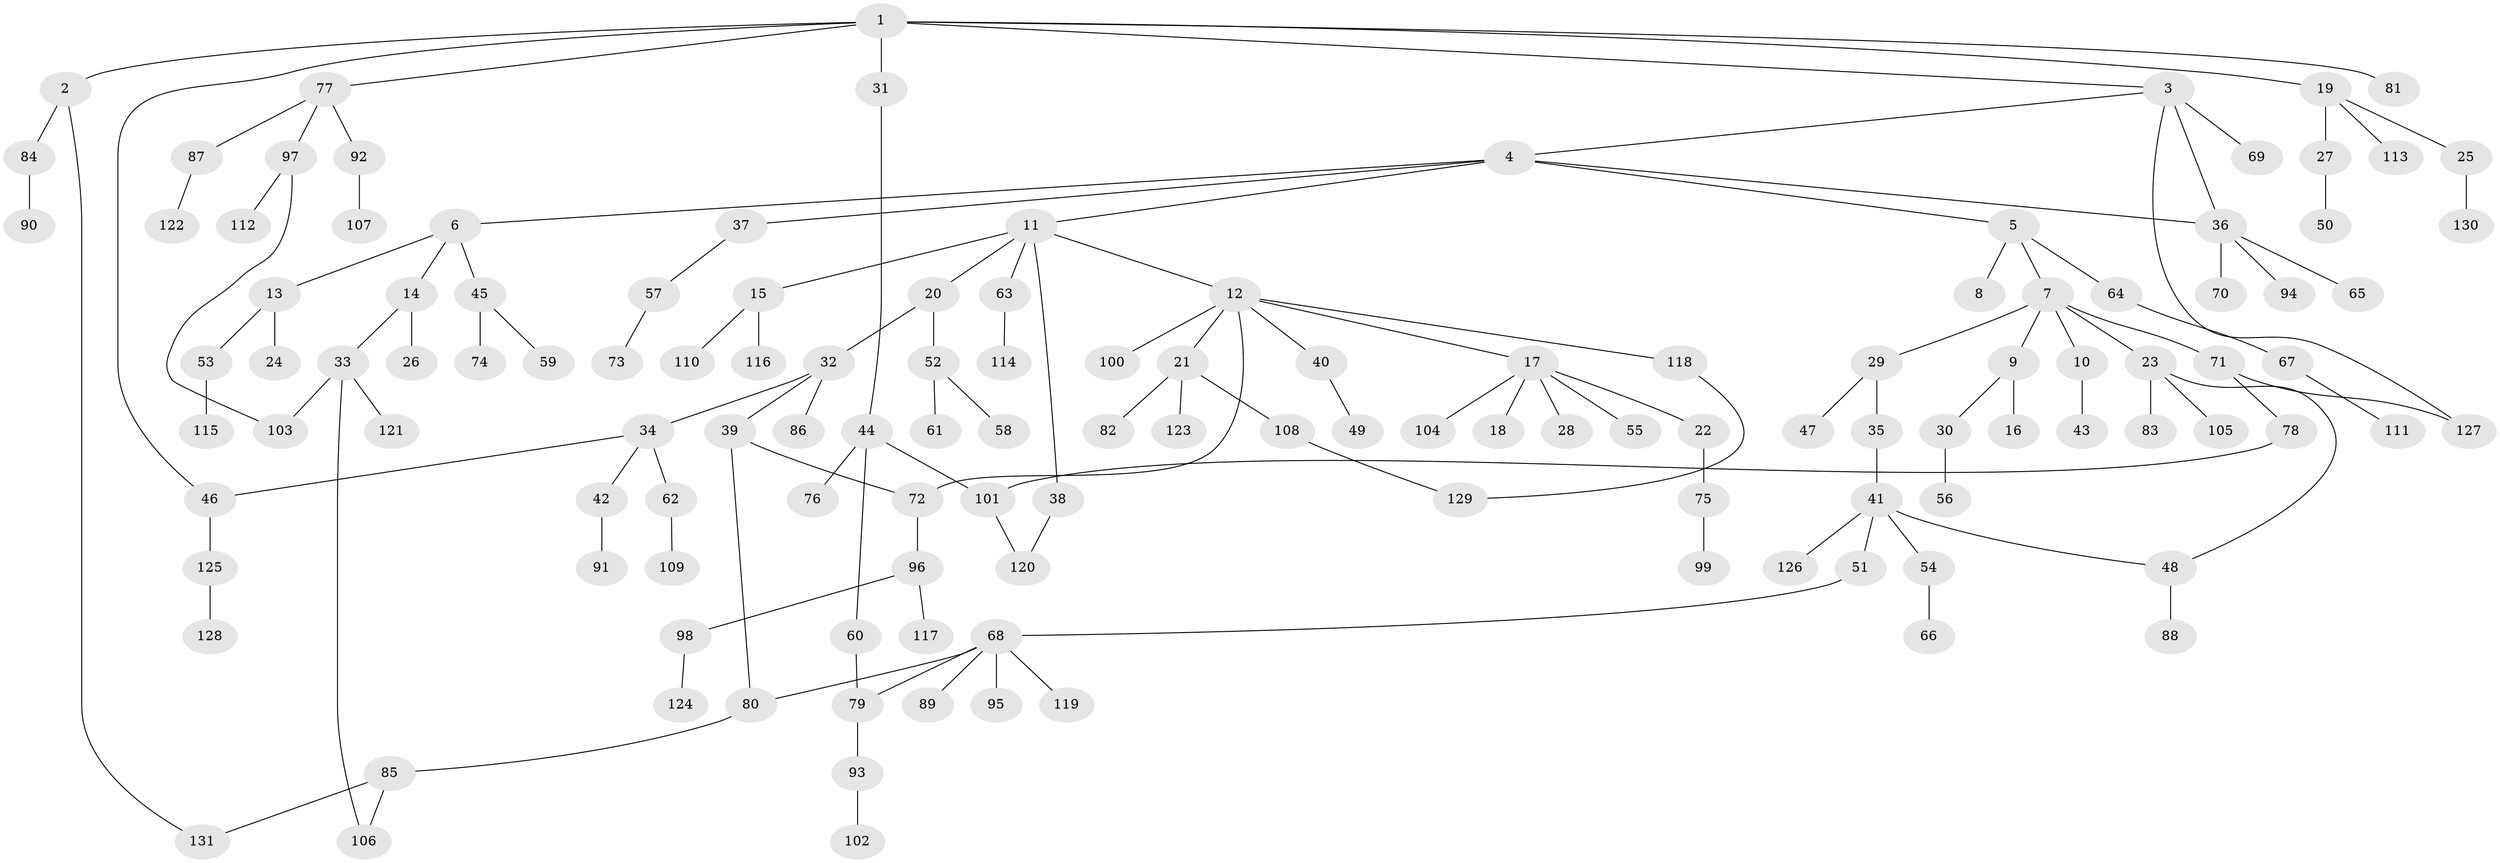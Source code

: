 // coarse degree distribution, {6: 0.07692307692307693, 3: 0.06153846153846154, 5: 0.06153846153846154, 4: 0.046153846153846156, 1: 0.47692307692307695, 2: 0.26153846153846155, 15: 0.015384615384615385}
// Generated by graph-tools (version 1.1) at 2025/16/03/04/25 18:16:59]
// undirected, 131 vertices, 143 edges
graph export_dot {
graph [start="1"]
  node [color=gray90,style=filled];
  1;
  2;
  3;
  4;
  5;
  6;
  7;
  8;
  9;
  10;
  11;
  12;
  13;
  14;
  15;
  16;
  17;
  18;
  19;
  20;
  21;
  22;
  23;
  24;
  25;
  26;
  27;
  28;
  29;
  30;
  31;
  32;
  33;
  34;
  35;
  36;
  37;
  38;
  39;
  40;
  41;
  42;
  43;
  44;
  45;
  46;
  47;
  48;
  49;
  50;
  51;
  52;
  53;
  54;
  55;
  56;
  57;
  58;
  59;
  60;
  61;
  62;
  63;
  64;
  65;
  66;
  67;
  68;
  69;
  70;
  71;
  72;
  73;
  74;
  75;
  76;
  77;
  78;
  79;
  80;
  81;
  82;
  83;
  84;
  85;
  86;
  87;
  88;
  89;
  90;
  91;
  92;
  93;
  94;
  95;
  96;
  97;
  98;
  99;
  100;
  101;
  102;
  103;
  104;
  105;
  106;
  107;
  108;
  109;
  110;
  111;
  112;
  113;
  114;
  115;
  116;
  117;
  118;
  119;
  120;
  121;
  122;
  123;
  124;
  125;
  126;
  127;
  128;
  129;
  130;
  131;
  1 -- 2;
  1 -- 3;
  1 -- 19;
  1 -- 31;
  1 -- 77;
  1 -- 81;
  1 -- 46;
  2 -- 84;
  2 -- 131;
  3 -- 4;
  3 -- 36;
  3 -- 69;
  3 -- 127;
  4 -- 5;
  4 -- 6;
  4 -- 11;
  4 -- 37;
  4 -- 36;
  5 -- 7;
  5 -- 8;
  5 -- 64;
  6 -- 13;
  6 -- 14;
  6 -- 45;
  7 -- 9;
  7 -- 10;
  7 -- 23;
  7 -- 29;
  7 -- 71;
  9 -- 16;
  9 -- 30;
  10 -- 43;
  11 -- 12;
  11 -- 15;
  11 -- 20;
  11 -- 38;
  11 -- 63;
  12 -- 17;
  12 -- 21;
  12 -- 40;
  12 -- 100;
  12 -- 118;
  12 -- 72;
  13 -- 24;
  13 -- 53;
  14 -- 26;
  14 -- 33;
  15 -- 110;
  15 -- 116;
  17 -- 18;
  17 -- 22;
  17 -- 28;
  17 -- 55;
  17 -- 104;
  19 -- 25;
  19 -- 27;
  19 -- 113;
  20 -- 32;
  20 -- 52;
  21 -- 82;
  21 -- 108;
  21 -- 123;
  22 -- 75;
  23 -- 83;
  23 -- 105;
  23 -- 48;
  25 -- 130;
  27 -- 50;
  29 -- 35;
  29 -- 47;
  30 -- 56;
  31 -- 44;
  32 -- 34;
  32 -- 39;
  32 -- 86;
  33 -- 121;
  33 -- 103;
  33 -- 106;
  34 -- 42;
  34 -- 46;
  34 -- 62;
  35 -- 41;
  36 -- 65;
  36 -- 70;
  36 -- 94;
  37 -- 57;
  38 -- 120;
  39 -- 72;
  39 -- 80;
  40 -- 49;
  41 -- 48;
  41 -- 51;
  41 -- 54;
  41 -- 126;
  42 -- 91;
  44 -- 60;
  44 -- 76;
  44 -- 101;
  45 -- 59;
  45 -- 74;
  46 -- 125;
  48 -- 88;
  51 -- 68;
  52 -- 58;
  52 -- 61;
  53 -- 115;
  54 -- 66;
  57 -- 73;
  60 -- 79;
  62 -- 109;
  63 -- 114;
  64 -- 67;
  67 -- 111;
  68 -- 79;
  68 -- 89;
  68 -- 95;
  68 -- 119;
  68 -- 80;
  71 -- 78;
  71 -- 127;
  72 -- 96;
  75 -- 99;
  77 -- 87;
  77 -- 92;
  77 -- 97;
  78 -- 101;
  79 -- 93;
  80 -- 85;
  84 -- 90;
  85 -- 106;
  85 -- 131;
  87 -- 122;
  92 -- 107;
  93 -- 102;
  96 -- 98;
  96 -- 117;
  97 -- 103;
  97 -- 112;
  98 -- 124;
  101 -- 120;
  108 -- 129;
  118 -- 129;
  125 -- 128;
}
